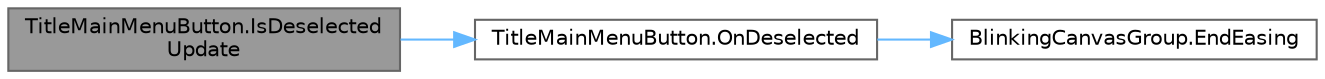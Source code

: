 digraph "TitleMainMenuButton.IsDeselectedUpdate"
{
 // LATEX_PDF_SIZE
  bgcolor="transparent";
  edge [fontname=Helvetica,fontsize=10,labelfontname=Helvetica,labelfontsize=10];
  node [fontname=Helvetica,fontsize=10,shape=box,height=0.2,width=0.4];
  rankdir="LR";
  Node1 [id="Node000001",label="TitleMainMenuButton.IsDeselected\lUpdate",height=0.2,width=0.4,color="gray40", fillcolor="grey60", style="filled", fontcolor="black",tooltip=" "];
  Node1 -> Node2 [id="edge3_Node000001_Node000002",color="steelblue1",style="solid",tooltip=" "];
  Node2 [id="Node000002",label="TitleMainMenuButton.OnDeselected",height=0.2,width=0.4,color="grey40", fillcolor="white", style="filled",URL="$class_title_main_menu_button.html#abb88886fe3b1a32a29e312c48d0c63b4",tooltip=" "];
  Node2 -> Node3 [id="edge4_Node000002_Node000003",color="steelblue1",style="solid",tooltip=" "];
  Node3 [id="Node000003",label="BlinkingCanvasGroup.EndEasing",height=0.2,width=0.4,color="grey40", fillcolor="white", style="filled",URL="$class_blinking_canvas_group.html#a3449bddb6791ec7ca605b4fd65ed3c15",tooltip=" "];
}
